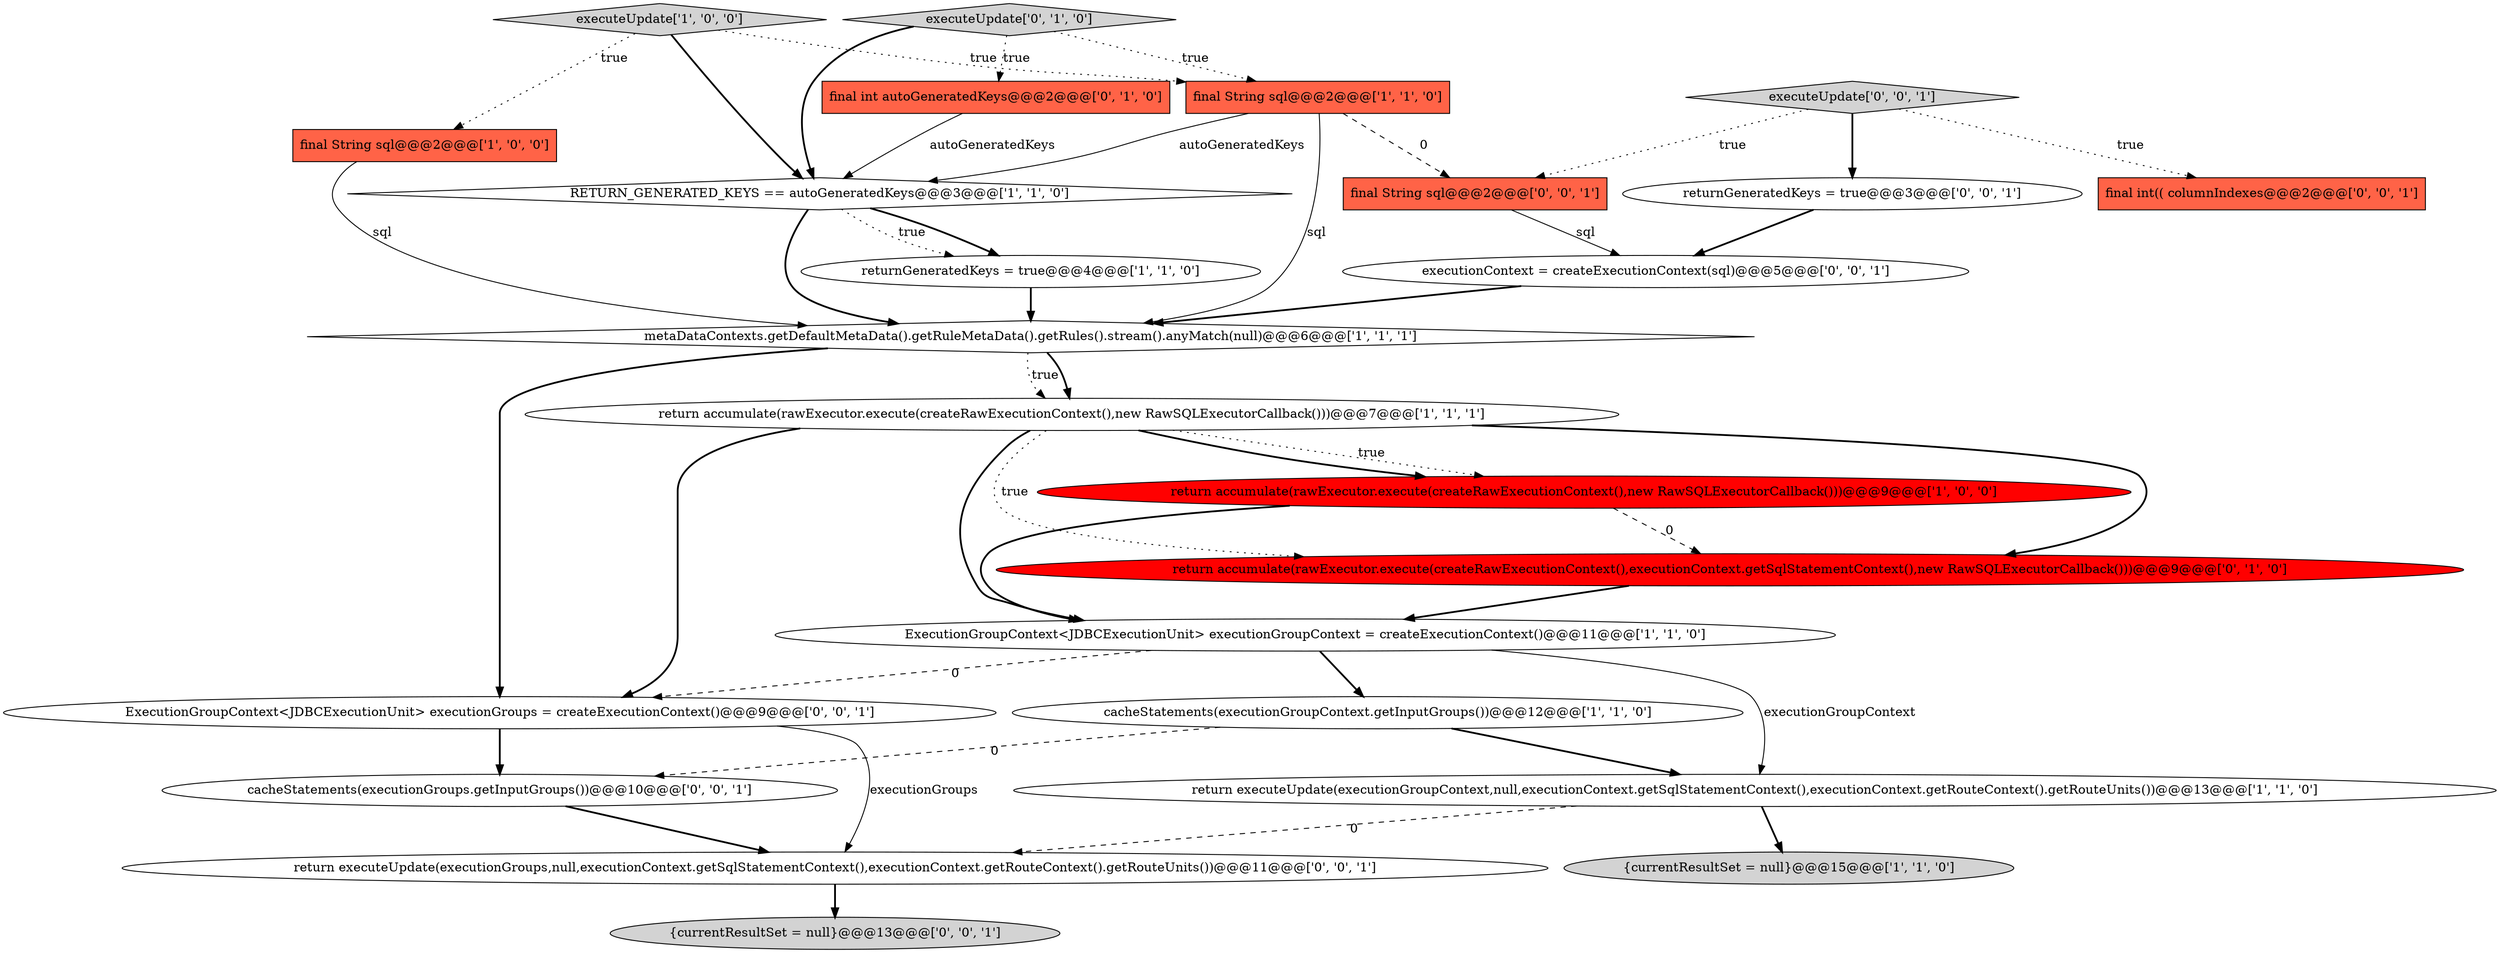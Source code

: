 digraph {
1 [style = filled, label = "return accumulate(rawExecutor.execute(createRawExecutionContext(),new RawSQLExecutorCallback()))@@@9@@@['1', '0', '0']", fillcolor = red, shape = ellipse image = "AAA1AAABBB1BBB"];
13 [style = filled, label = "return accumulate(rawExecutor.execute(createRawExecutionContext(),executionContext.getSqlStatementContext(),new RawSQLExecutorCallback()))@@@9@@@['0', '1', '0']", fillcolor = red, shape = ellipse image = "AAA1AAABBB2BBB"];
2 [style = filled, label = "metaDataContexts.getDefaultMetaData().getRuleMetaData().getRules().stream().anyMatch(null)@@@6@@@['1', '1', '1']", fillcolor = white, shape = diamond image = "AAA0AAABBB1BBB"];
14 [style = filled, label = "executeUpdate['0', '1', '0']", fillcolor = lightgray, shape = diamond image = "AAA0AAABBB2BBB"];
22 [style = filled, label = "final String sql@@@2@@@['0', '0', '1']", fillcolor = tomato, shape = box image = "AAA0AAABBB3BBB"];
0 [style = filled, label = "final String sql@@@2@@@['1', '0', '0']", fillcolor = tomato, shape = box image = "AAA0AAABBB1BBB"];
11 [style = filled, label = "return executeUpdate(executionGroupContext,null,executionContext.getSqlStatementContext(),executionContext.getRouteContext().getRouteUnits())@@@13@@@['1', '1', '0']", fillcolor = white, shape = ellipse image = "AAA0AAABBB1BBB"];
4 [style = filled, label = "RETURN_GENERATED_KEYS == autoGeneratedKeys@@@3@@@['1', '1', '0']", fillcolor = white, shape = diamond image = "AAA0AAABBB1BBB"];
17 [style = filled, label = "returnGeneratedKeys = true@@@3@@@['0', '0', '1']", fillcolor = white, shape = ellipse image = "AAA0AAABBB3BBB"];
8 [style = filled, label = "return accumulate(rawExecutor.execute(createRawExecutionContext(),new RawSQLExecutorCallback()))@@@7@@@['1', '1', '1']", fillcolor = white, shape = ellipse image = "AAA0AAABBB1BBB"];
21 [style = filled, label = "return executeUpdate(executionGroups,null,executionContext.getSqlStatementContext(),executionContext.getRouteContext().getRouteUnits())@@@11@@@['0', '0', '1']", fillcolor = white, shape = ellipse image = "AAA0AAABBB3BBB"];
3 [style = filled, label = "ExecutionGroupContext<JDBCExecutionUnit> executionGroupContext = createExecutionContext()@@@11@@@['1', '1', '0']", fillcolor = white, shape = ellipse image = "AAA0AAABBB1BBB"];
16 [style = filled, label = "cacheStatements(executionGroups.getInputGroups())@@@10@@@['0', '0', '1']", fillcolor = white, shape = ellipse image = "AAA0AAABBB3BBB"];
18 [style = filled, label = "final int(( columnIndexes@@@2@@@['0', '0', '1']", fillcolor = tomato, shape = box image = "AAA0AAABBB3BBB"];
23 [style = filled, label = "{currentResultSet = null}@@@13@@@['0', '0', '1']", fillcolor = lightgray, shape = ellipse image = "AAA0AAABBB3BBB"];
10 [style = filled, label = "final String sql@@@2@@@['1', '1', '0']", fillcolor = tomato, shape = box image = "AAA0AAABBB1BBB"];
9 [style = filled, label = "executeUpdate['1', '0', '0']", fillcolor = lightgray, shape = diamond image = "AAA0AAABBB1BBB"];
7 [style = filled, label = "returnGeneratedKeys = true@@@4@@@['1', '1', '0']", fillcolor = white, shape = ellipse image = "AAA0AAABBB1BBB"];
20 [style = filled, label = "ExecutionGroupContext<JDBCExecutionUnit> executionGroups = createExecutionContext()@@@9@@@['0', '0', '1']", fillcolor = white, shape = ellipse image = "AAA0AAABBB3BBB"];
5 [style = filled, label = "cacheStatements(executionGroupContext.getInputGroups())@@@12@@@['1', '1', '0']", fillcolor = white, shape = ellipse image = "AAA0AAABBB1BBB"];
15 [style = filled, label = "executionContext = createExecutionContext(sql)@@@5@@@['0', '0', '1']", fillcolor = white, shape = ellipse image = "AAA0AAABBB3BBB"];
12 [style = filled, label = "final int autoGeneratedKeys@@@2@@@['0', '1', '0']", fillcolor = tomato, shape = box image = "AAA0AAABBB2BBB"];
19 [style = filled, label = "executeUpdate['0', '0', '1']", fillcolor = lightgray, shape = diamond image = "AAA0AAABBB3BBB"];
6 [style = filled, label = "{currentResultSet = null}@@@15@@@['1', '1', '0']", fillcolor = lightgray, shape = ellipse image = "AAA0AAABBB1BBB"];
10->4 [style = solid, label="autoGeneratedKeys"];
15->2 [style = bold, label=""];
2->20 [style = bold, label=""];
9->0 [style = dotted, label="true"];
14->12 [style = dotted, label="true"];
3->11 [style = solid, label="executionGroupContext"];
9->4 [style = bold, label=""];
11->6 [style = bold, label=""];
8->3 [style = bold, label=""];
19->18 [style = dotted, label="true"];
1->3 [style = bold, label=""];
4->7 [style = dotted, label="true"];
0->2 [style = solid, label="sql"];
20->21 [style = solid, label="executionGroups"];
4->2 [style = bold, label=""];
19->17 [style = bold, label=""];
10->22 [style = dashed, label="0"];
14->10 [style = dotted, label="true"];
4->7 [style = bold, label=""];
1->13 [style = dashed, label="0"];
5->16 [style = dashed, label="0"];
8->1 [style = dotted, label="true"];
8->1 [style = bold, label=""];
3->5 [style = bold, label=""];
10->2 [style = solid, label="sql"];
8->20 [style = bold, label=""];
20->16 [style = bold, label=""];
13->3 [style = bold, label=""];
7->2 [style = bold, label=""];
16->21 [style = bold, label=""];
3->20 [style = dashed, label="0"];
19->22 [style = dotted, label="true"];
17->15 [style = bold, label=""];
5->11 [style = bold, label=""];
8->13 [style = dotted, label="true"];
22->15 [style = solid, label="sql"];
9->10 [style = dotted, label="true"];
12->4 [style = solid, label="autoGeneratedKeys"];
2->8 [style = dotted, label="true"];
8->13 [style = bold, label=""];
2->8 [style = bold, label=""];
14->4 [style = bold, label=""];
21->23 [style = bold, label=""];
11->21 [style = dashed, label="0"];
}
